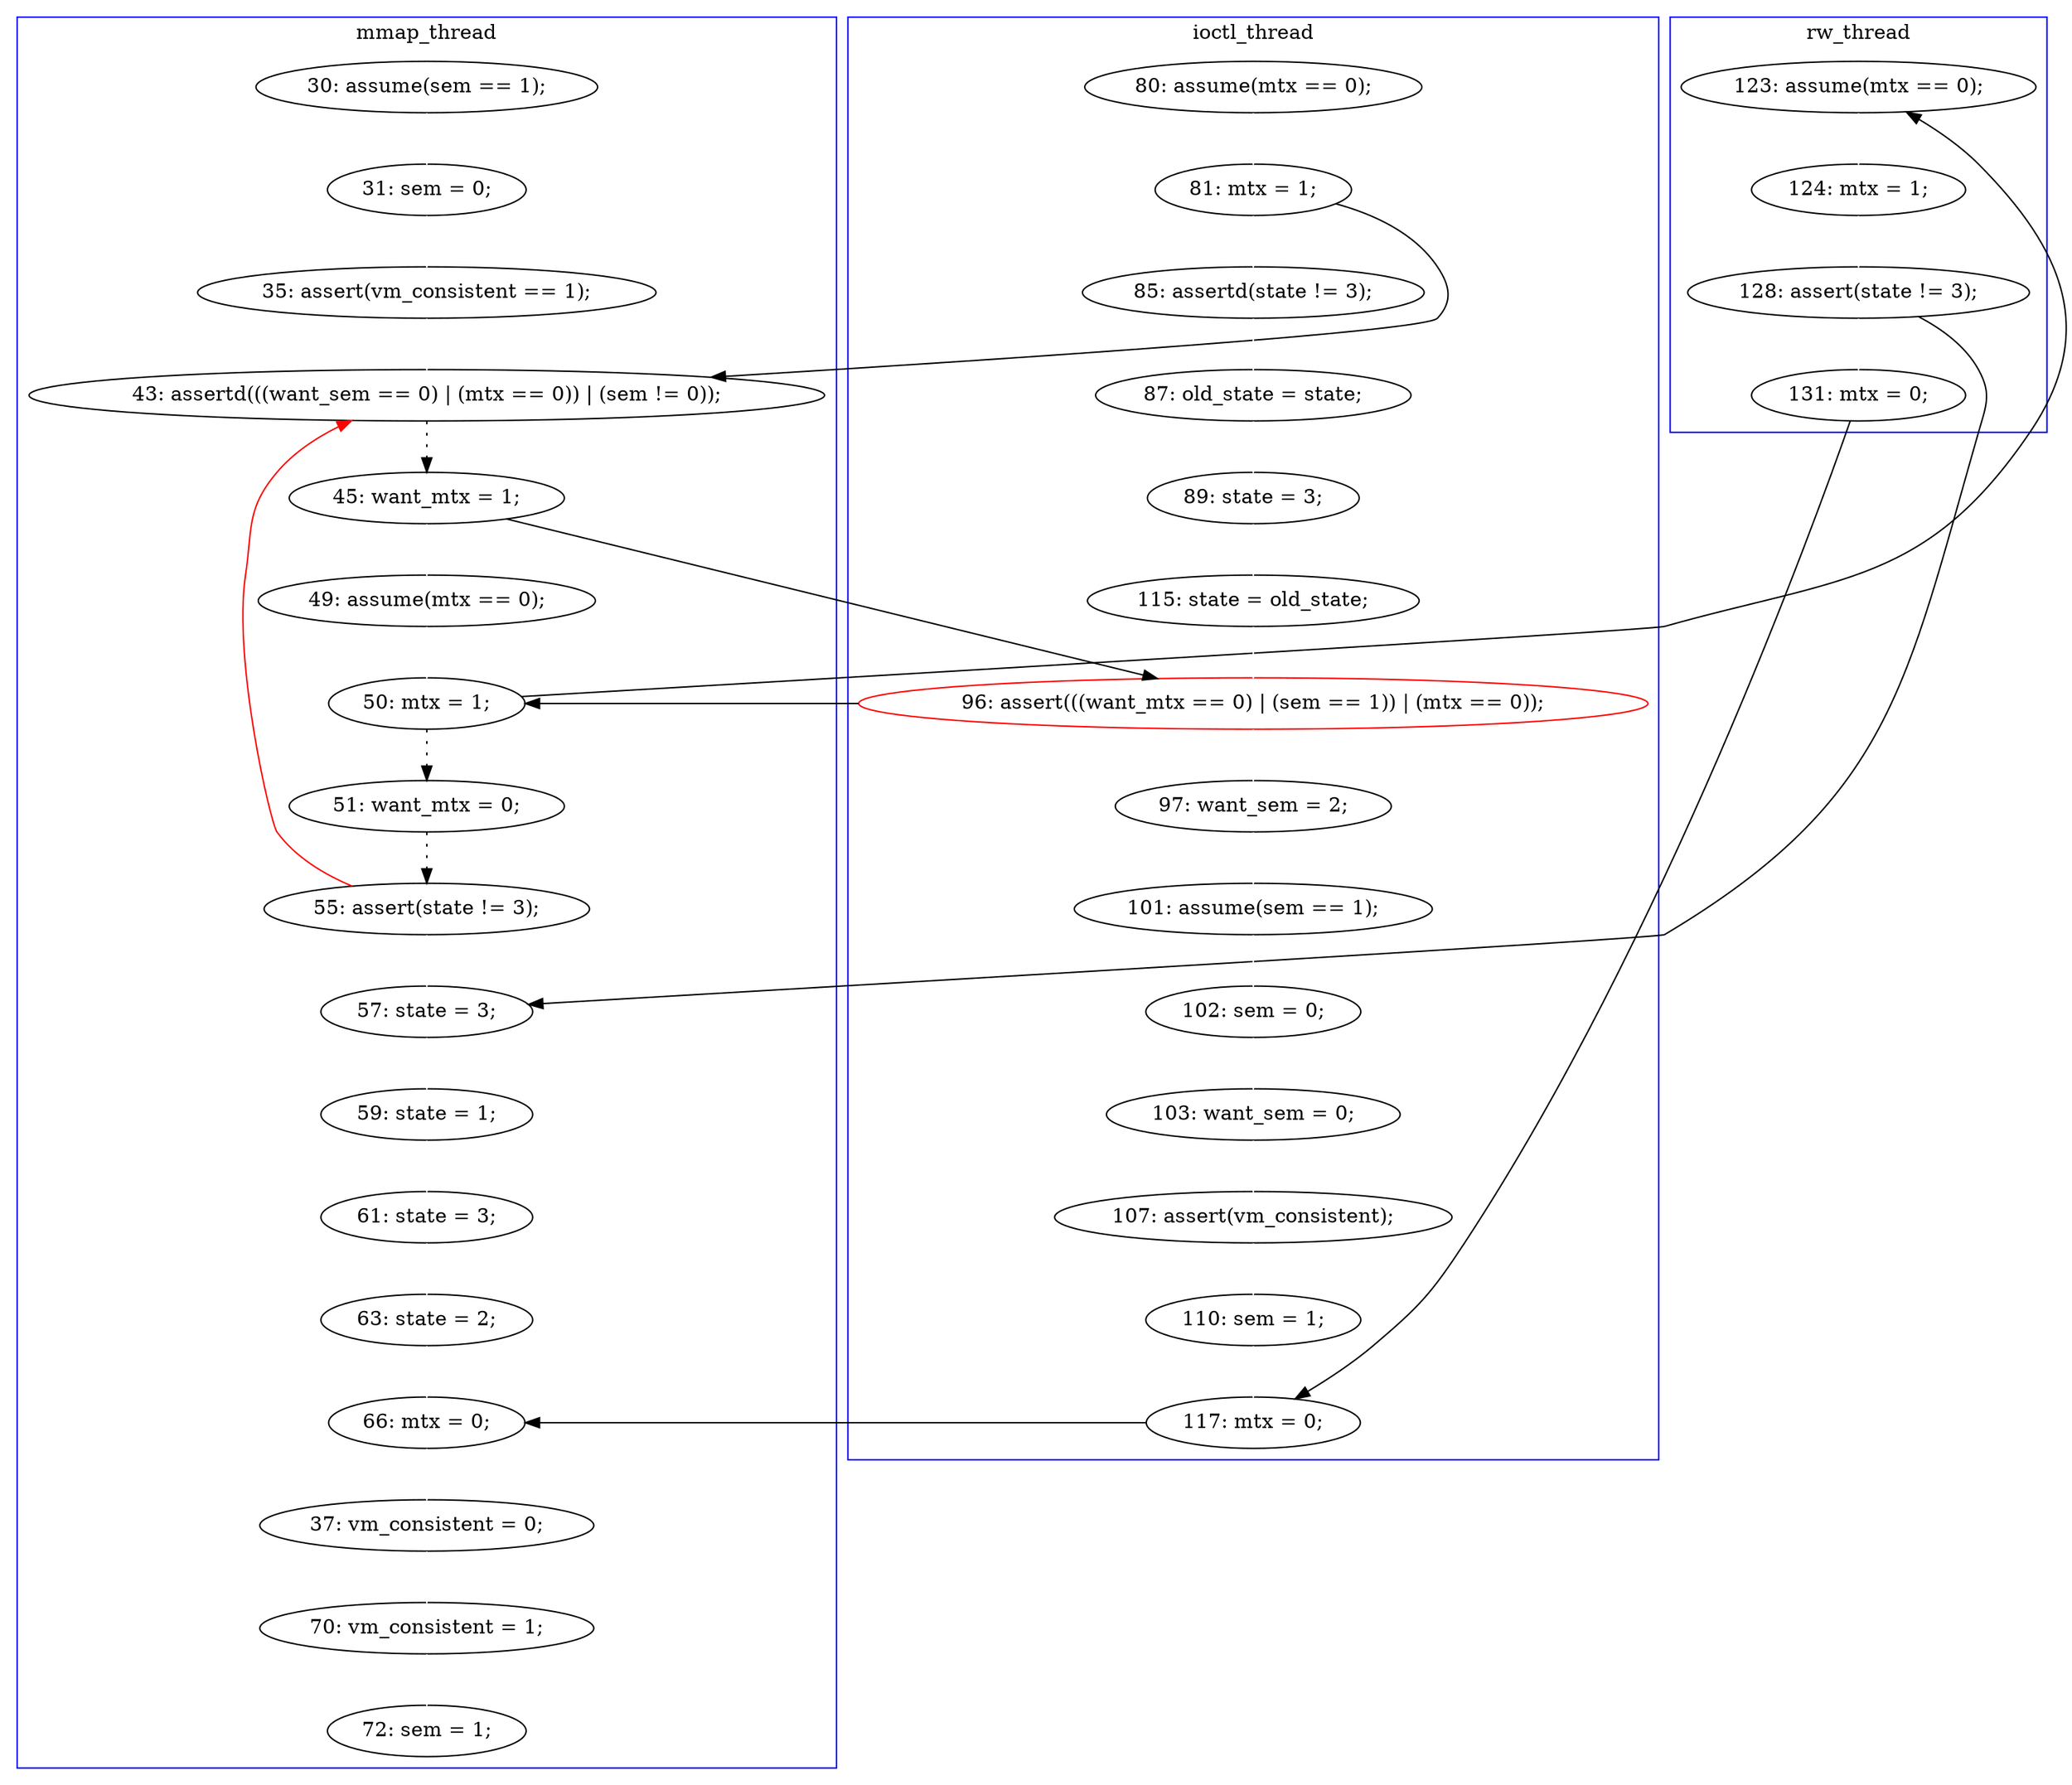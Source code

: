 digraph Counterexample {
	20 -> 22 [color = white, style = solid]
	11 -> 12 [color = white, style = solid]
	26 -> 30 [color = white, style = solid]
	17 -> 18 [color = white, style = solid]
	26 -> 28 [color = black, style = solid, constraint = false]
	35 -> 19 [color = red, style = solid, constraint = false]
	52 -> 53 [color = white, style = solid]
	15 -> 19 [color = white, style = solid]
	40 -> 41 [color = white, style = solid]
	24 -> 26 [color = white, style = solid]
	23 -> 27 [color = white, style = solid]
	19 -> 23 [color = black, style = dotted]
	31 -> 32 [color = white, style = solid]
	17 -> 19 [color = black, style = solid, constraint = false]
	33 -> 40 [color = black, style = solid, constraint = false]
	12 -> 15 [color = white, style = solid]
	34 -> 44 [color = black, style = solid, constraint = false]
	18 -> 20 [color = white, style = solid]
	37 -> 38 [color = white, style = solid]
	35 -> 40 [color = white, style = solid]
	36 -> 37 [color = white, style = solid]
	38 -> 39 [color = white, style = solid]
	39 -> 42 [color = white, style = solid]
	42 -> 44 [color = white, style = solid]
	23 -> 26 [color = black, style = solid, constraint = false]
	51 -> 52 [color = white, style = solid]
	50 -> 51 [color = white, style = solid]
	41 -> 48 [color = white, style = solid]
	16 -> 17 [color = white, style = solid]
	28 -> 29 [color = black, style = dotted]
	44 -> 50 [color = black, style = solid, constraint = false]
	32 -> 33 [color = white, style = solid]
	22 -> 24 [color = white, style = solid]
	48 -> 49 [color = white, style = solid]
	29 -> 35 [color = black, style = dotted]
	33 -> 34 [color = white, style = solid]
	30 -> 36 [color = white, style = solid]
	28 -> 31 [color = black, style = solid, constraint = false]
	27 -> 28 [color = white, style = solid]
	49 -> 50 [color = white, style = solid]
	subgraph cluster2 {
		label = ioctl_thread
		color = blue
		44  [label = "117: mtx = 0;"]
		17  [label = "81: mtx = 1;"]
		39  [label = "107: assert(vm_consistent);"]
		22  [label = "89: state = 3;"]
		16  [label = "80: assume(mtx == 0);"]
		20  [label = "87: old_state = state;"]
		26  [label = "96: assert(((want_mtx == 0) | (sem == 1)) | (mtx == 0));", color = red]
		36  [label = "101: assume(sem == 1);"]
		24  [label = "115: state = old_state;"]
		37  [label = "102: sem = 0;"]
		18  [label = "85: assertd(state != 3);"]
		42  [label = "110: sem = 1;"]
		30  [label = "97: want_sem = 2;"]
		38  [label = "103: want_sem = 0;"]
	}
	subgraph cluster1 {
		label = mmap_thread
		color = blue
		11  [label = "30: assume(sem == 1);"]
		52  [label = "70: vm_consistent = 1;"]
		41  [label = "59: state = 1;"]
		23  [label = "45: want_mtx = 1;"]
		35  [label = "55: assert(state != 3);"]
		49  [label = "63: state = 2;"]
		51  [label = "37: vm_consistent = 0;"]
		15  [label = "35: assert(vm_consistent == 1);"]
		27  [label = "49: assume(mtx == 0);"]
		40  [label = "57: state = 3;"]
		50  [label = "66: mtx = 0;"]
		48  [label = "61: state = 3;"]
		53  [label = "72: sem = 1;"]
		12  [label = "31: sem = 0;"]
		19  [label = "43: assertd(((want_sem == 0) | (mtx == 0)) | (sem != 0));"]
		28  [label = "50: mtx = 1;"]
		29  [label = "51: want_mtx = 0;"]
	}
	subgraph cluster3 {
		label = rw_thread
		color = blue
		33  [label = "128: assert(state != 3);"]
		31  [label = "123: assume(mtx == 0);"]
		34  [label = "131: mtx = 0;"]
		32  [label = "124: mtx = 1;"]
	}
}